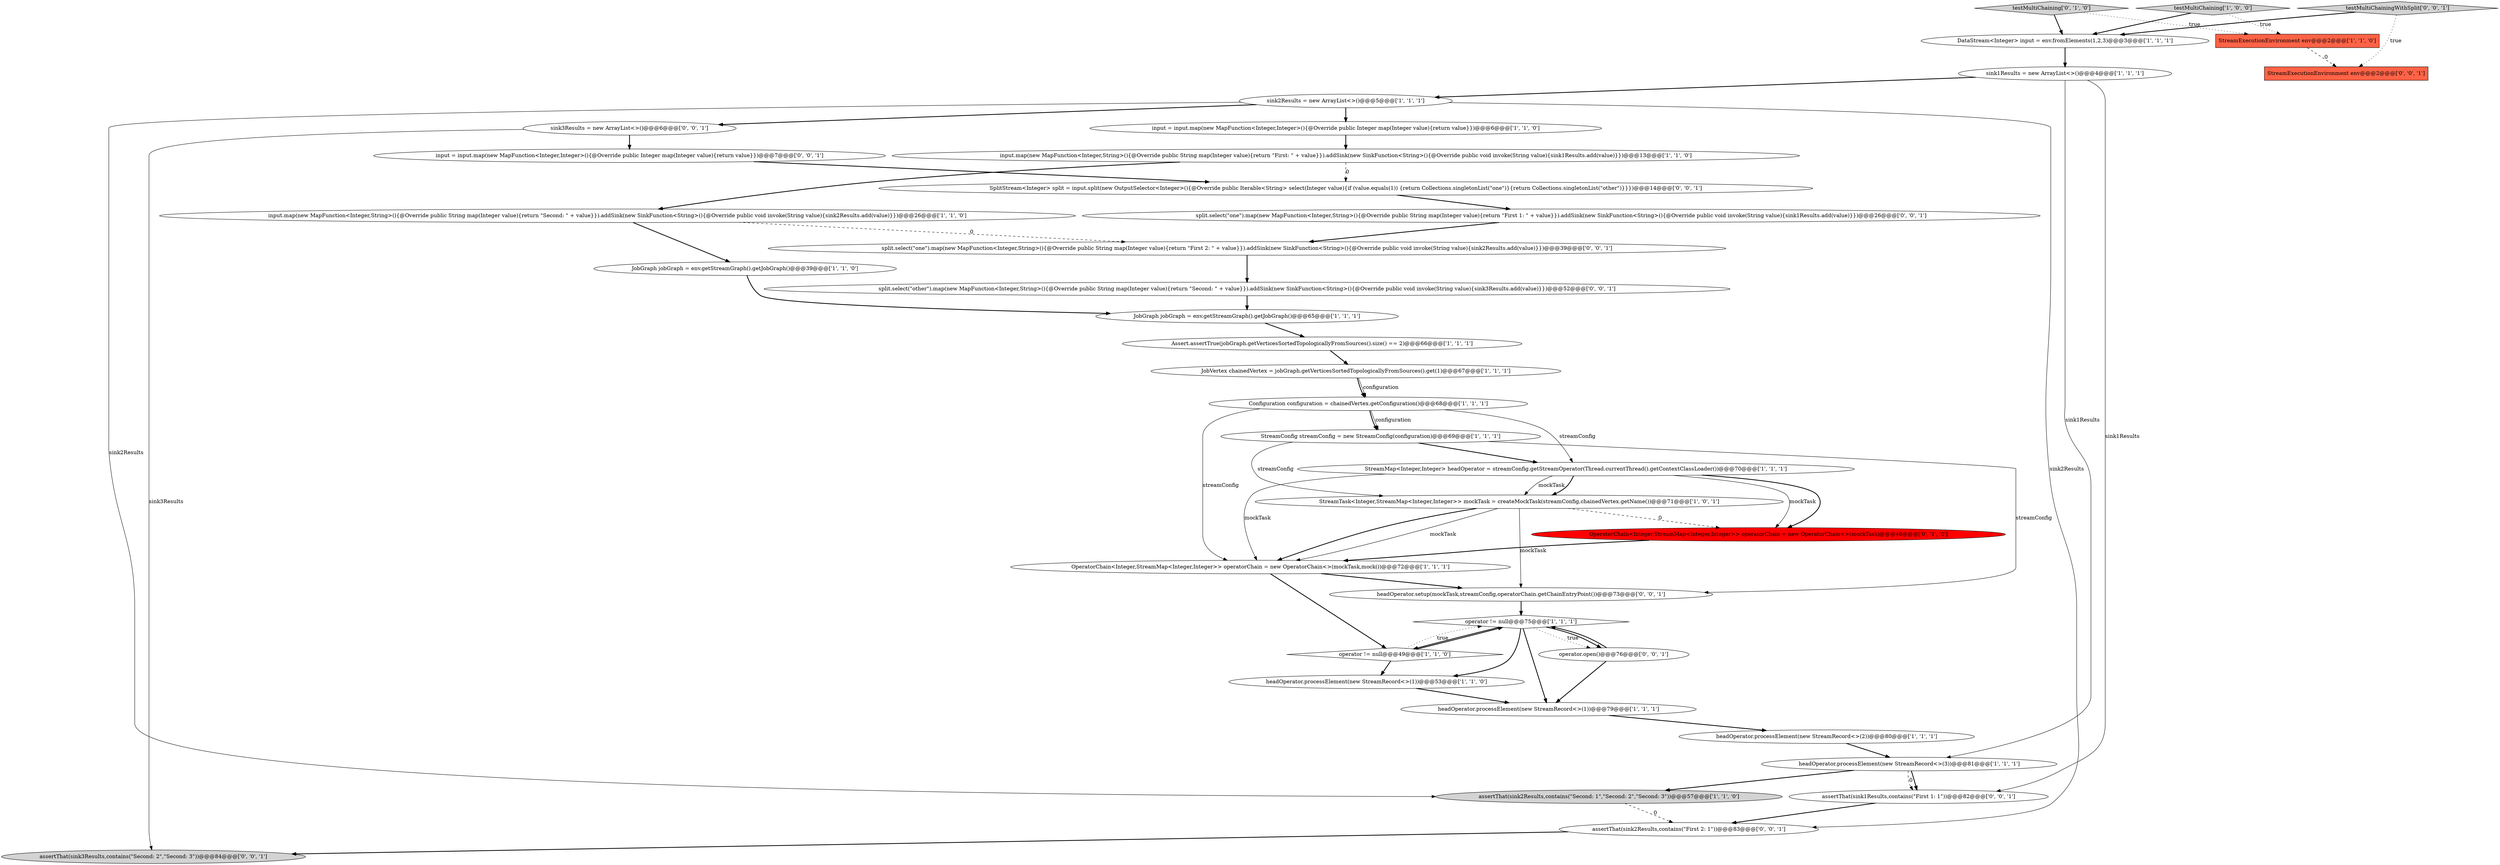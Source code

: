 digraph {
21 [style = filled, label = "StreamConfig streamConfig = new StreamConfig(configuration)@@@69@@@['1', '1', '1']", fillcolor = white, shape = ellipse image = "AAA0AAABBB1BBB"];
31 [style = filled, label = "testMultiChainingWithSplit['0', '0', '1']", fillcolor = lightgray, shape = diamond image = "AAA0AAABBB3BBB"];
7 [style = filled, label = "headOperator.processElement(new StreamRecord<>(2))@@@80@@@['1', '1', '1']", fillcolor = white, shape = ellipse image = "AAA0AAABBB1BBB"];
16 [style = filled, label = "input = input.map(new MapFunction<Integer,Integer>(){@Override public Integer map(Integer value){return value}})@@@6@@@['1', '1', '0']", fillcolor = white, shape = ellipse image = "AAA0AAABBB1BBB"];
12 [style = filled, label = "headOperator.processElement(new StreamRecord<>(1))@@@79@@@['1', '1', '1']", fillcolor = white, shape = ellipse image = "AAA0AAABBB1BBB"];
10 [style = filled, label = "testMultiChaining['1', '0', '0']", fillcolor = lightgray, shape = diamond image = "AAA0AAABBB1BBB"];
17 [style = filled, label = "Assert.assertTrue(jobGraph.getVerticesSortedTopologicallyFromSources().size() == 2)@@@66@@@['1', '1', '1']", fillcolor = white, shape = ellipse image = "AAA0AAABBB1BBB"];
9 [style = filled, label = "operator != null@@@49@@@['1', '1', '0']", fillcolor = white, shape = diamond image = "AAA0AAABBB1BBB"];
37 [style = filled, label = "SplitStream<Integer> split = input.split(new OutputSelector<Integer>(){@Override public Iterable<String> select(Integer value){if (value.equals(1)) {return Collections.singletonList(\"one\")}{return Collections.singletonList(\"other\")}}})@@@14@@@['0', '0', '1']", fillcolor = white, shape = ellipse image = "AAA0AAABBB3BBB"];
36 [style = filled, label = "operator.open()@@@76@@@['0', '0', '1']", fillcolor = white, shape = ellipse image = "AAA0AAABBB3BBB"];
8 [style = filled, label = "sink1Results = new ArrayList<>()@@@4@@@['1', '1', '1']", fillcolor = white, shape = ellipse image = "AAA0AAABBB1BBB"];
38 [style = filled, label = "split.select(\"one\").map(new MapFunction<Integer,String>(){@Override public String map(Integer value){return \"First 2: \" + value}}).addSink(new SinkFunction<String>(){@Override public void invoke(String value){sink2Results.add(value)}})@@@39@@@['0', '0', '1']", fillcolor = white, shape = ellipse image = "AAA0AAABBB3BBB"];
6 [style = filled, label = "JobVertex chainedVertex = jobGraph.getVerticesSortedTopologicallyFromSources().get(1)@@@67@@@['1', '1', '1']", fillcolor = white, shape = ellipse image = "AAA0AAABBB1BBB"];
33 [style = filled, label = "headOperator.setup(mockTask,streamConfig,operatorChain.getChainEntryPoint())@@@73@@@['0', '0', '1']", fillcolor = white, shape = ellipse image = "AAA0AAABBB3BBB"];
1 [style = filled, label = "sink2Results = new ArrayList<>()@@@5@@@['1', '1', '1']", fillcolor = white, shape = ellipse image = "AAA0AAABBB1BBB"];
25 [style = filled, label = "testMultiChaining['0', '1', '0']", fillcolor = lightgray, shape = diamond image = "AAA0AAABBB2BBB"];
24 [style = filled, label = "OperatorChain<Integer,StreamMap<Integer,Integer>> operatorChain = new OperatorChain<>(mockTask)@@@46@@@['0', '1', '0']", fillcolor = red, shape = ellipse image = "AAA1AAABBB2BBB"];
29 [style = filled, label = "sink3Results = new ArrayList<>()@@@6@@@['0', '0', '1']", fillcolor = white, shape = ellipse image = "AAA0AAABBB3BBB"];
30 [style = filled, label = "assertThat(sink3Results,contains(\"Second: 2\",\"Second: 3\"))@@@84@@@['0', '0', '1']", fillcolor = lightgray, shape = ellipse image = "AAA0AAABBB3BBB"];
34 [style = filled, label = "input = input.map(new MapFunction<Integer,Integer>(){@Override public Integer map(Integer value){return value}})@@@7@@@['0', '0', '1']", fillcolor = white, shape = ellipse image = "AAA0AAABBB3BBB"];
13 [style = filled, label = "StreamExecutionEnvironment env@@@2@@@['1', '1', '0']", fillcolor = tomato, shape = box image = "AAA0AAABBB1BBB"];
23 [style = filled, label = "input.map(new MapFunction<Integer,String>(){@Override public String map(Integer value){return \"Second: \" + value}}).addSink(new SinkFunction<String>(){@Override public void invoke(String value){sink2Results.add(value)}})@@@26@@@['1', '1', '0']", fillcolor = white, shape = ellipse image = "AAA0AAABBB1BBB"];
35 [style = filled, label = "assertThat(sink1Results,contains(\"First 1: 1\"))@@@82@@@['0', '0', '1']", fillcolor = white, shape = ellipse image = "AAA0AAABBB3BBB"];
15 [style = filled, label = "JobGraph jobGraph = env.getStreamGraph().getJobGraph()@@@39@@@['1', '1', '0']", fillcolor = white, shape = ellipse image = "AAA0AAABBB1BBB"];
11 [style = filled, label = "OperatorChain<Integer,StreamMap<Integer,Integer>> operatorChain = new OperatorChain<>(mockTask,mock())@@@72@@@['1', '1', '1']", fillcolor = white, shape = ellipse image = "AAA0AAABBB1BBB"];
22 [style = filled, label = "DataStream<Integer> input = env.fromElements(1,2,3)@@@3@@@['1', '1', '1']", fillcolor = white, shape = ellipse image = "AAA0AAABBB1BBB"];
28 [style = filled, label = "assertThat(sink2Results,contains(\"First 2: 1\"))@@@83@@@['0', '0', '1']", fillcolor = white, shape = ellipse image = "AAA0AAABBB3BBB"];
2 [style = filled, label = "StreamMap<Integer,Integer> headOperator = streamConfig.getStreamOperator(Thread.currentThread().getContextClassLoader())@@@70@@@['1', '1', '1']", fillcolor = white, shape = ellipse image = "AAA0AAABBB1BBB"];
32 [style = filled, label = "split.select(\"one\").map(new MapFunction<Integer,String>(){@Override public String map(Integer value){return \"First 1: \" + value}}).addSink(new SinkFunction<String>(){@Override public void invoke(String value){sink1Results.add(value)}})@@@26@@@['0', '0', '1']", fillcolor = white, shape = ellipse image = "AAA0AAABBB3BBB"];
27 [style = filled, label = "split.select(\"other\").map(new MapFunction<Integer,String>(){@Override public String map(Integer value){return \"Second: \" + value}}).addSink(new SinkFunction<String>(){@Override public void invoke(String value){sink3Results.add(value)}})@@@52@@@['0', '0', '1']", fillcolor = white, shape = ellipse image = "AAA0AAABBB3BBB"];
19 [style = filled, label = "input.map(new MapFunction<Integer,String>(){@Override public String map(Integer value){return \"First: \" + value}}).addSink(new SinkFunction<String>(){@Override public void invoke(String value){sink1Results.add(value)}})@@@13@@@['1', '1', '0']", fillcolor = white, shape = ellipse image = "AAA0AAABBB1BBB"];
0 [style = filled, label = "JobGraph jobGraph = env.getStreamGraph().getJobGraph()@@@65@@@['1', '1', '1']", fillcolor = white, shape = ellipse image = "AAA0AAABBB1BBB"];
14 [style = filled, label = "StreamTask<Integer,StreamMap<Integer,Integer>> mockTask = createMockTask(streamConfig,chainedVertex.getName())@@@71@@@['1', '0', '1']", fillcolor = white, shape = ellipse image = "AAA0AAABBB1BBB"];
26 [style = filled, label = "StreamExecutionEnvironment env@@@2@@@['0', '0', '1']", fillcolor = tomato, shape = box image = "AAA0AAABBB3BBB"];
18 [style = filled, label = "Configuration configuration = chainedVertex.getConfiguration()@@@68@@@['1', '1', '1']", fillcolor = white, shape = ellipse image = "AAA0AAABBB1BBB"];
20 [style = filled, label = "operator != null@@@75@@@['1', '1', '1']", fillcolor = white, shape = diamond image = "AAA0AAABBB1BBB"];
4 [style = filled, label = "headOperator.processElement(new StreamRecord<>(3))@@@81@@@['1', '1', '1']", fillcolor = white, shape = ellipse image = "AAA0AAABBB1BBB"];
3 [style = filled, label = "headOperator.processElement(new StreamRecord<>(1))@@@53@@@['1', '1', '0']", fillcolor = white, shape = ellipse image = "AAA0AAABBB1BBB"];
5 [style = filled, label = "assertThat(sink2Results,contains(\"Second: 1\",\"Second: 2\",\"Second: 3\"))@@@57@@@['1', '1', '0']", fillcolor = lightgray, shape = ellipse image = "AAA0AAABBB1BBB"];
10->22 [style = bold, label=""];
1->5 [style = solid, label="sink2Results"];
14->24 [style = dashed, label="0"];
23->38 [style = dashed, label="0"];
4->35 [style = bold, label=""];
21->14 [style = solid, label="streamConfig"];
6->18 [style = solid, label="configuration"];
31->22 [style = bold, label=""];
33->20 [style = bold, label=""];
25->22 [style = bold, label=""];
27->0 [style = bold, label=""];
17->6 [style = bold, label=""];
20->9 [style = bold, label=""];
28->30 [style = bold, label=""];
0->17 [style = bold, label=""];
6->18 [style = bold, label=""];
14->33 [style = solid, label="mockTask"];
8->4 [style = solid, label="sink1Results"];
23->15 [style = bold, label=""];
2->14 [style = solid, label="mockTask"];
18->21 [style = solid, label="configuration"];
38->27 [style = bold, label=""];
29->30 [style = solid, label="sink3Results"];
9->20 [style = bold, label=""];
2->11 [style = solid, label="mockTask"];
1->28 [style = solid, label="sink2Results"];
20->3 [style = bold, label=""];
20->36 [style = dotted, label="true"];
7->4 [style = bold, label=""];
3->12 [style = bold, label=""];
29->34 [style = bold, label=""];
36->12 [style = bold, label=""];
16->19 [style = bold, label=""];
11->9 [style = bold, label=""];
18->2 [style = solid, label="streamConfig"];
2->24 [style = solid, label="mockTask"];
21->33 [style = solid, label="streamConfig"];
25->13 [style = dotted, label="true"];
36->20 [style = bold, label=""];
12->7 [style = bold, label=""];
13->26 [style = dashed, label="0"];
21->2 [style = bold, label=""];
14->11 [style = solid, label="mockTask"];
22->8 [style = bold, label=""];
35->28 [style = bold, label=""];
8->1 [style = bold, label=""];
32->38 [style = bold, label=""];
5->28 [style = dashed, label="0"];
34->37 [style = bold, label=""];
18->11 [style = solid, label="streamConfig"];
8->35 [style = solid, label="sink1Results"];
10->13 [style = dotted, label="true"];
1->16 [style = bold, label=""];
24->11 [style = bold, label=""];
31->26 [style = dotted, label="true"];
19->23 [style = bold, label=""];
15->0 [style = bold, label=""];
2->14 [style = bold, label=""];
20->12 [style = bold, label=""];
9->20 [style = dotted, label="true"];
11->33 [style = bold, label=""];
37->32 [style = bold, label=""];
9->3 [style = bold, label=""];
18->21 [style = bold, label=""];
2->24 [style = bold, label=""];
1->29 [style = bold, label=""];
14->11 [style = bold, label=""];
4->5 [style = bold, label=""];
19->37 [style = dashed, label="0"];
20->36 [style = bold, label=""];
4->35 [style = dashed, label="0"];
}
